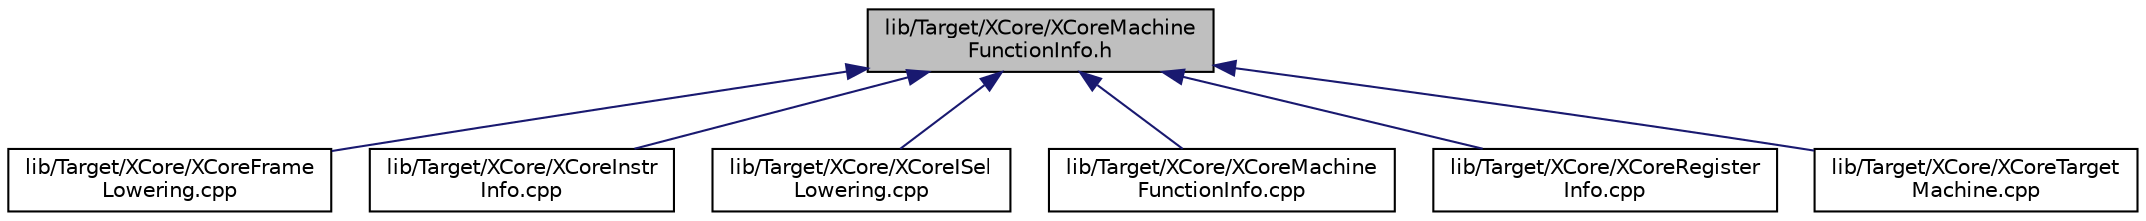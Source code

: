 digraph "lib/Target/XCore/XCoreMachineFunctionInfo.h"
{
 // LATEX_PDF_SIZE
  bgcolor="transparent";
  edge [fontname="Helvetica",fontsize="10",labelfontname="Helvetica",labelfontsize="10"];
  node [fontname="Helvetica",fontsize="10",shape=record];
  Node1 [label="lib/Target/XCore/XCoreMachine\lFunctionInfo.h",height=0.2,width=0.4,color="black", fillcolor="grey75", style="filled", fontcolor="black",tooltip=" "];
  Node1 -> Node2 [dir="back",color="midnightblue",fontsize="10",style="solid",fontname="Helvetica"];
  Node2 [label="lib/Target/XCore/XCoreFrame\lLowering.cpp",height=0.2,width=0.4,color="black",URL="$XCoreFrameLowering_8cpp.html",tooltip=" "];
  Node1 -> Node3 [dir="back",color="midnightblue",fontsize="10",style="solid",fontname="Helvetica"];
  Node3 [label="lib/Target/XCore/XCoreInstr\lInfo.cpp",height=0.2,width=0.4,color="black",URL="$XCoreInstrInfo_8cpp.html",tooltip=" "];
  Node1 -> Node4 [dir="back",color="midnightblue",fontsize="10",style="solid",fontname="Helvetica"];
  Node4 [label="lib/Target/XCore/XCoreISel\lLowering.cpp",height=0.2,width=0.4,color="black",URL="$XCoreISelLowering_8cpp.html",tooltip=" "];
  Node1 -> Node5 [dir="back",color="midnightblue",fontsize="10",style="solid",fontname="Helvetica"];
  Node5 [label="lib/Target/XCore/XCoreMachine\lFunctionInfo.cpp",height=0.2,width=0.4,color="black",URL="$XCoreMachineFunctionInfo_8cpp.html",tooltip=" "];
  Node1 -> Node6 [dir="back",color="midnightblue",fontsize="10",style="solid",fontname="Helvetica"];
  Node6 [label="lib/Target/XCore/XCoreRegister\lInfo.cpp",height=0.2,width=0.4,color="black",URL="$XCoreRegisterInfo_8cpp.html",tooltip=" "];
  Node1 -> Node7 [dir="back",color="midnightblue",fontsize="10",style="solid",fontname="Helvetica"];
  Node7 [label="lib/Target/XCore/XCoreTarget\lMachine.cpp",height=0.2,width=0.4,color="black",URL="$XCoreTargetMachine_8cpp.html",tooltip=" "];
}
